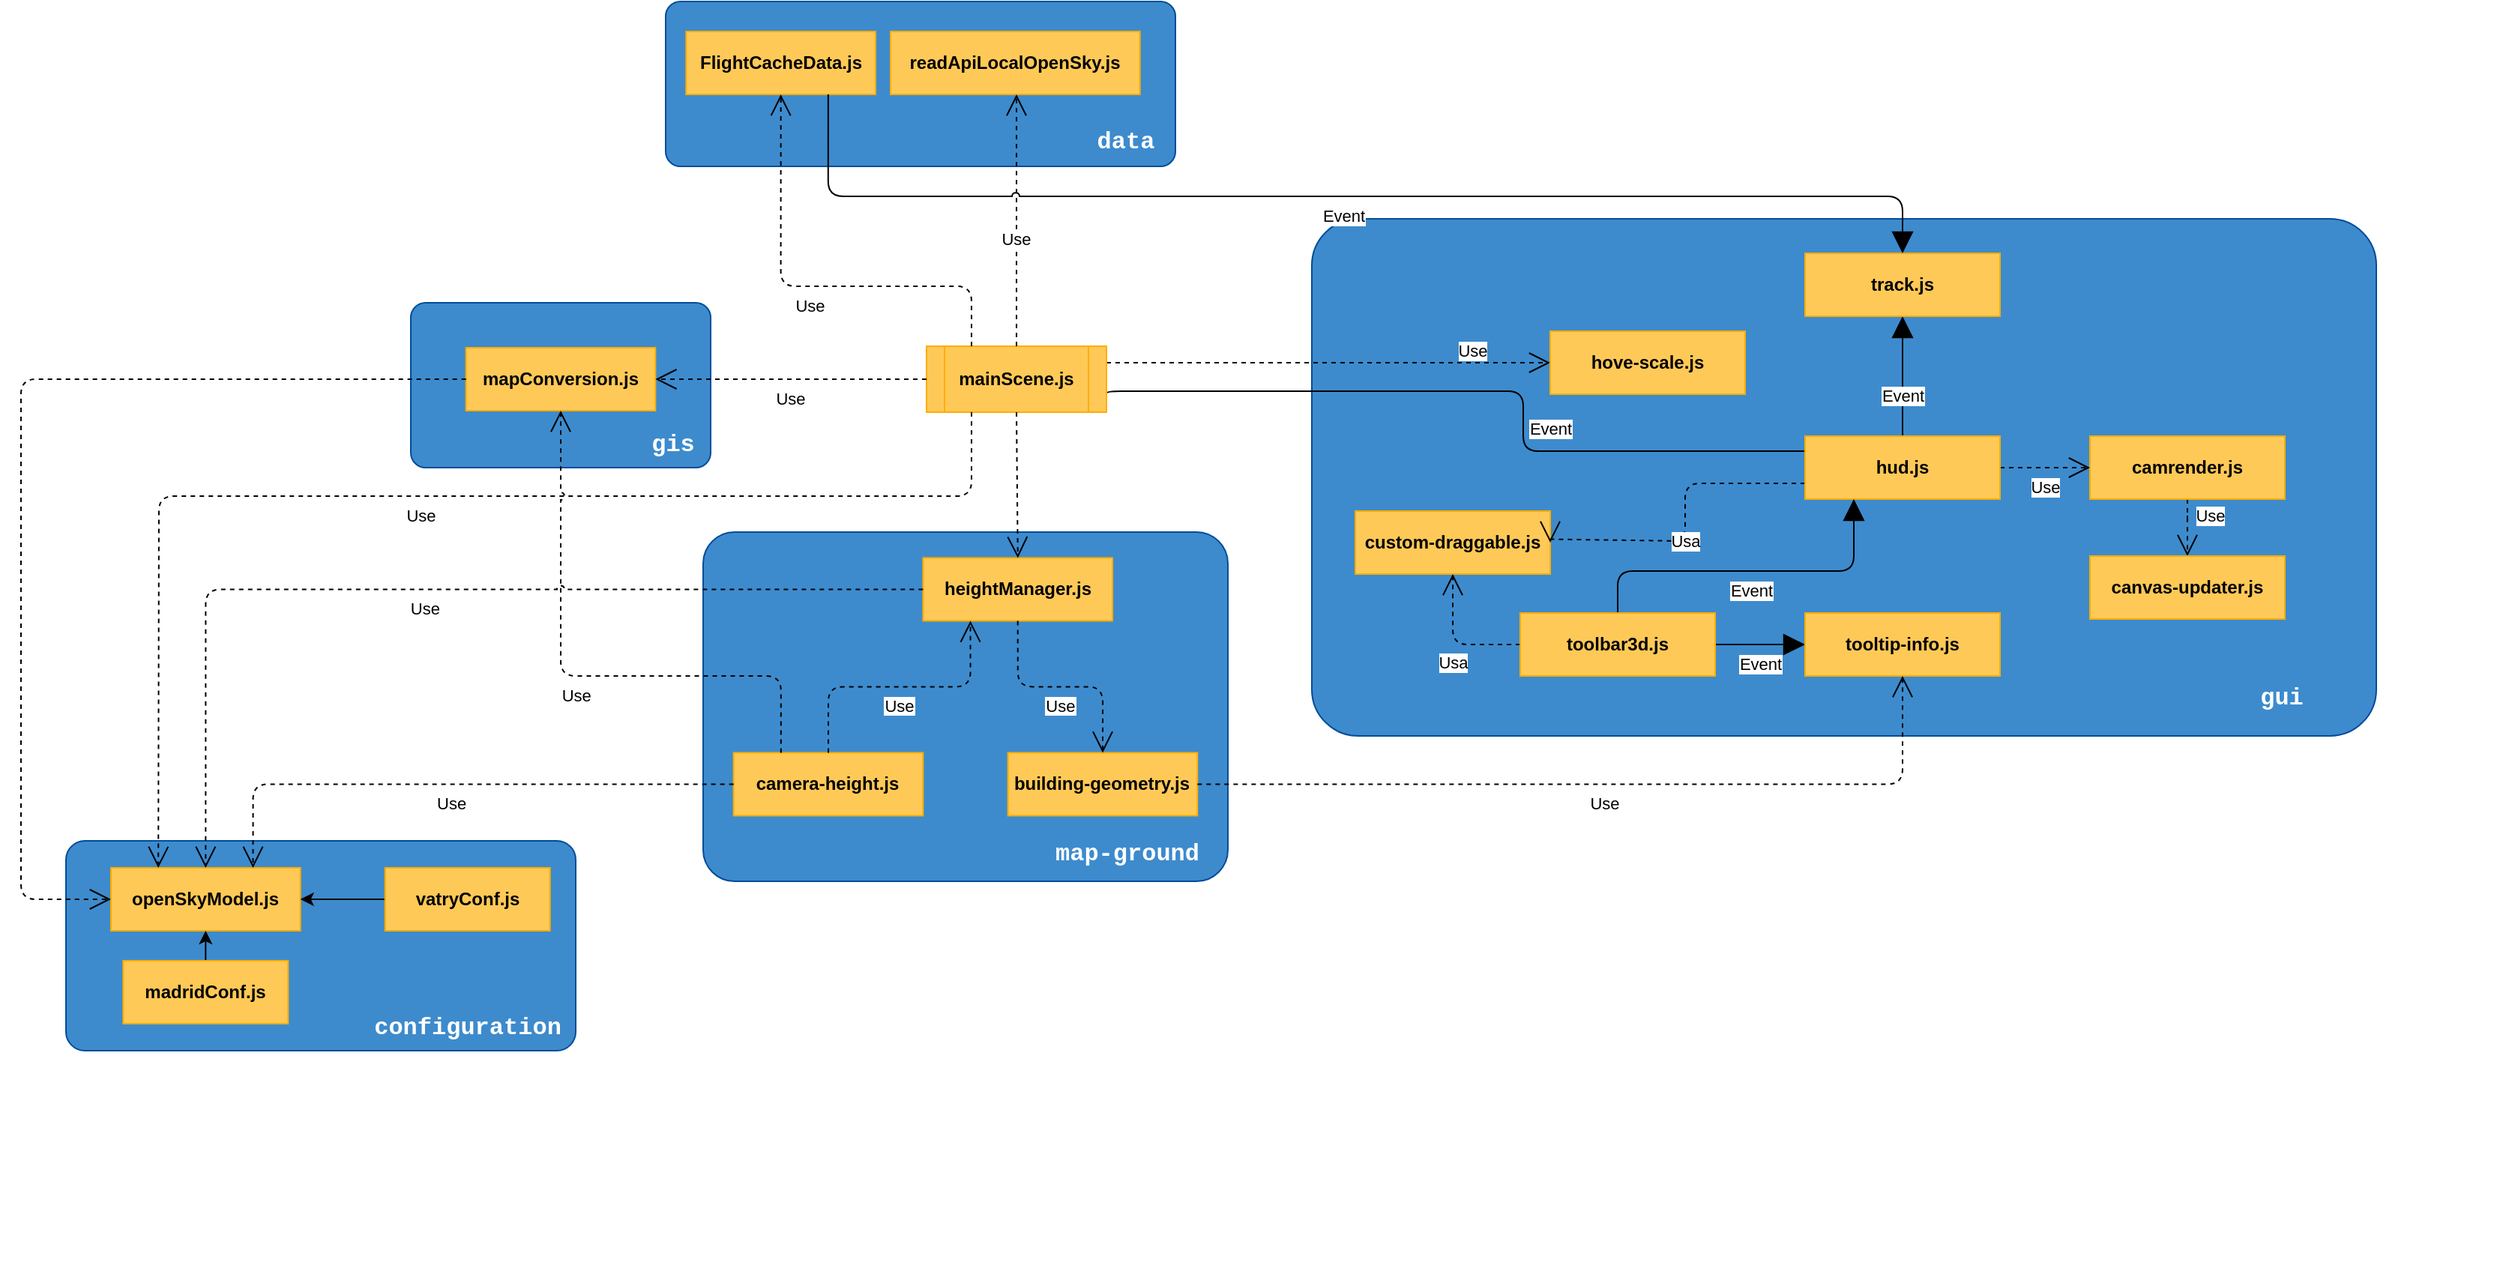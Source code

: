 <mxfile version="21.3.2" type="github">
  <diagram name="Página-1" id="MT6m2zrHwECblgyKmkDN">
    <mxGraphModel dx="3217" dy="1543" grid="1" gridSize="10" guides="1" tooltips="1" connect="1" arrows="1" fold="1" page="1" pageScale="1" pageWidth="827" pageHeight="1169" math="0" shadow="0">
      <root>
        <mxCell id="0" />
        <mxCell id="1" parent="0" />
        <mxCell id="cEreoVwPH2V9dTDcCDwE-48" value="" style="group" vertex="1" connectable="0" parent="1">
          <mxGeometry x="611" y="375" width="710" height="690" as="geometry" />
        </mxCell>
        <mxCell id="cEreoVwPH2V9dTDcCDwE-49" value="" style="rounded=1;whiteSpace=wrap;html=1;fillColor=#3D8BCD;arcSize=9;strokeColor=#004C99;" vertex="1" parent="cEreoVwPH2V9dTDcCDwE-48">
          <mxGeometry width="710" height="345" as="geometry" />
        </mxCell>
        <mxCell id="cEreoVwPH2V9dTDcCDwE-50" value="&lt;font color=&quot;#ffffff&quot;&gt;&lt;span style=&quot;font-size: 16px;&quot;&gt;gui&lt;/span&gt;&lt;/font&gt;" style="text;html=1;strokeColor=none;fillColor=none;align=center;verticalAlign=middle;whiteSpace=wrap;rounded=0;fontStyle=1;fontSize=14;fontFamily=Courier New;" vertex="1" parent="cEreoVwPH2V9dTDcCDwE-48">
          <mxGeometry x="503.086" y="288.192" width="288.082" height="62.727" as="geometry" />
        </mxCell>
        <mxCell id="cEreoVwPH2V9dTDcCDwE-4" value="" style="group" vertex="1" connectable="0" parent="1">
          <mxGeometry x="180" y="230" width="340" height="220" as="geometry" />
        </mxCell>
        <mxCell id="cEreoVwPH2V9dTDcCDwE-5" value="" style="rounded=1;whiteSpace=wrap;html=1;fillColor=#3D8BCD;arcSize=9;strokeColor=#004C99;" vertex="1" parent="cEreoVwPH2V9dTDcCDwE-4">
          <mxGeometry width="340" height="110" as="geometry" />
        </mxCell>
        <mxCell id="cEreoVwPH2V9dTDcCDwE-6" value="&lt;font color=&quot;#ffffff&quot;&gt;&lt;span style=&quot;font-size: 16px;&quot;&gt;data&lt;/span&gt;&lt;/font&gt;" style="text;html=1;strokeColor=none;fillColor=none;align=center;verticalAlign=middle;whiteSpace=wrap;rounded=0;fontStyle=1;fontSize=14;fontFamily=Courier New;" vertex="1" parent="cEreoVwPH2V9dTDcCDwE-4">
          <mxGeometry x="273.004" y="84" width="68.241" height="20" as="geometry" />
        </mxCell>
        <mxCell id="cEreoVwPH2V9dTDcCDwE-7" value="FlightCacheData.js" style="whiteSpace=wrap;html=1;align=center;fillColor=#FFC957;strokeColor=#FFAD00;fontStyle=1" vertex="1" parent="cEreoVwPH2V9dTDcCDwE-4">
          <mxGeometry x="13.65" y="20" width="126.35" height="42" as="geometry" />
        </mxCell>
        <mxCell id="cEreoVwPH2V9dTDcCDwE-12" value="readApiLocalOpenSky.js" style="whiteSpace=wrap;html=1;align=center;fillColor=#FFC957;strokeColor=#FFAD00;fontStyle=1" vertex="1" parent="cEreoVwPH2V9dTDcCDwE-4">
          <mxGeometry x="150" y="20" width="166.35" height="42" as="geometry" />
        </mxCell>
        <mxCell id="cEreoVwPH2V9dTDcCDwE-70" value="Event" style="edgeStyle=orthogonalEdgeStyle;shape=connector;rounded=1;orthogonalLoop=1;jettySize=auto;elbow=vertical;html=1;exitX=1;exitY=0.75;exitDx=0;exitDy=0;entryX=0;entryY=0.25;entryDx=0;entryDy=0;labelBackgroundColor=default;strokeColor=default;fontFamily=Helvetica;fontSize=11;fontColor=default;endArrow=block;endSize=12;verticalAlign=top;jumpStyle=arc;jumpSize=5;" edge="1" parent="1" source="cEreoVwPH2V9dTDcCDwE-2" target="cEreoVwPH2V9dTDcCDwE-60">
          <mxGeometry x="-0.045" y="28" relative="1" as="geometry">
            <Array as="points">
              <mxPoint x="474" y="490" />
              <mxPoint x="752" y="490" />
              <mxPoint x="752" y="530" />
              <mxPoint x="1040" y="530" />
            </Array>
            <mxPoint as="offset" />
          </mxGeometry>
        </mxCell>
        <mxCell id="cEreoVwPH2V9dTDcCDwE-79" value="Use" style="edgeStyle=orthogonalEdgeStyle;shape=connector;rounded=1;jumpStyle=arc;jumpSize=5;orthogonalLoop=1;jettySize=auto;html=1;exitX=1;exitY=0.25;exitDx=0;exitDy=0;entryX=0;entryY=0.5;entryDx=0;entryDy=0;shadow=0;dashed=1;labelBackgroundColor=default;labelBorderColor=none;strokeColor=default;fontFamily=Helvetica;fontSize=11;fontColor=default;endArrow=open;endSize=12;verticalAlign=top;" edge="1" parent="1" source="cEreoVwPH2V9dTDcCDwE-2" target="cEreoVwPH2V9dTDcCDwE-59">
          <mxGeometry x="0.646" y="21" relative="1" as="geometry">
            <mxPoint as="offset" />
          </mxGeometry>
        </mxCell>
        <UserObject label="mainScene.js" link="gross_discount" id="cEreoVwPH2V9dTDcCDwE-2">
          <mxCell style="shape=process;whiteSpace=wrap;html=1;backgroundOutline=1;fillColor=#FFC957;strokeColor=#FFAD00;fontStyle=1" vertex="1" parent="1">
            <mxGeometry x="354" y="460" width="120" height="44" as="geometry" />
          </mxCell>
        </UserObject>
        <mxCell id="cEreoVwPH2V9dTDcCDwE-14" value="Use" style="endArrow=open;endSize=12;dashed=1;rounded=1;entryX=0.5;entryY=1;entryDx=0;entryDy=0;exitX=0.5;exitY=0;exitDx=0;exitDy=0;edgeStyle=orthogonalEdgeStyle;jumpStyle=arc;jumpSize=5;fontStyle=0;fontSize=11;labelBackgroundColor=default;labelBorderColor=none;shadow=0;verticalAlign=top;horizontal=1;" edge="1" parent="1" source="cEreoVwPH2V9dTDcCDwE-2" target="cEreoVwPH2V9dTDcCDwE-12">
          <mxGeometry width="160" relative="1" as="geometry">
            <mxPoint x="330" y="480" as="sourcePoint" />
            <mxPoint x="490" y="480" as="targetPoint" />
            <Array as="points">
              <mxPoint x="414" y="292" />
            </Array>
          </mxGeometry>
        </mxCell>
        <mxCell id="cEreoVwPH2V9dTDcCDwE-17" value="Use" style="endArrow=open;endSize=12;dashed=1;rounded=1;entryX=0.5;entryY=1;entryDx=0;entryDy=0;exitX=0.25;exitY=0;exitDx=0;exitDy=0;edgeStyle=orthogonalEdgeStyle;jumpStyle=arc;jumpSize=5;fontStyle=0;fontSize=11;labelBackgroundColor=default;labelBorderColor=none;shadow=0;verticalAlign=top;horizontal=1;" edge="1" parent="1" source="cEreoVwPH2V9dTDcCDwE-2" target="cEreoVwPH2V9dTDcCDwE-7">
          <mxGeometry width="160" relative="1" as="geometry">
            <mxPoint x="394" y="470" as="sourcePoint" />
            <mxPoint x="393" y="202" as="targetPoint" />
            <Array as="points">
              <mxPoint x="384" y="420" />
              <mxPoint x="257" y="420" />
            </Array>
          </mxGeometry>
        </mxCell>
        <mxCell id="cEreoVwPH2V9dTDcCDwE-18" value="" style="group" vertex="1" connectable="0" parent="1">
          <mxGeometry x="-220" y="790" width="340" height="280" as="geometry" />
        </mxCell>
        <mxCell id="cEreoVwPH2V9dTDcCDwE-19" value="" style="rounded=1;whiteSpace=wrap;html=1;fillColor=#3D8BCD;arcSize=9;strokeColor=#004C99;" vertex="1" parent="cEreoVwPH2V9dTDcCDwE-18">
          <mxGeometry width="340" height="140" as="geometry" />
        </mxCell>
        <mxCell id="cEreoVwPH2V9dTDcCDwE-20" value="&lt;font color=&quot;#ffffff&quot;&gt;&lt;span style=&quot;font-size: 16px;&quot;&gt;configuration&lt;/span&gt;&lt;/font&gt;" style="text;html=1;strokeColor=none;fillColor=none;align=center;verticalAlign=middle;whiteSpace=wrap;rounded=0;fontStyle=1;fontSize=14;fontFamily=Courier New;" vertex="1" parent="cEreoVwPH2V9dTDcCDwE-18">
          <mxGeometry x="233.754" y="112.548" width="68.241" height="25.455" as="geometry" />
        </mxCell>
        <mxCell id="cEreoVwPH2V9dTDcCDwE-21" value="openSkyModel.js" style="whiteSpace=wrap;html=1;align=center;fillColor=#FFC957;strokeColor=#FFAD00;fontStyle=1" vertex="1" parent="cEreoVwPH2V9dTDcCDwE-18">
          <mxGeometry x="30" y="18.0" width="126.35" height="42" as="geometry" />
        </mxCell>
        <mxCell id="cEreoVwPH2V9dTDcCDwE-25" value="" style="edgeStyle=orthogonalEdgeStyle;rounded=1;orthogonalLoop=1;jettySize=auto;exitX=0.5;exitY=0;exitDx=0;exitDy=0;entryX=0.5;entryY=1;entryDx=0;entryDy=0;jumpStyle=arc;jumpSize=5;fontStyle=0;fontSize=11;labelBackgroundColor=default;labelBorderColor=none;shadow=0;verticalAlign=top;horizontal=1;" edge="1" parent="cEreoVwPH2V9dTDcCDwE-18" source="cEreoVwPH2V9dTDcCDwE-22" target="cEreoVwPH2V9dTDcCDwE-21">
          <mxGeometry relative="1" as="geometry" />
        </mxCell>
        <mxCell id="cEreoVwPH2V9dTDcCDwE-22" value="madridConf.js" style="whiteSpace=wrap;html=1;align=center;fillColor=#FFC957;strokeColor=#FFAD00;fontStyle=1" vertex="1" parent="cEreoVwPH2V9dTDcCDwE-18">
          <mxGeometry x="38.17" y="80" width="110" height="42" as="geometry" />
        </mxCell>
        <mxCell id="cEreoVwPH2V9dTDcCDwE-24" value="" style="rounded=1;orthogonalLoop=1;jettySize=auto;entryX=1;entryY=0.5;entryDx=0;entryDy=0;jumpStyle=arc;jumpSize=5;fontStyle=0;fontSize=11;labelBackgroundColor=default;labelBorderColor=none;shadow=0;verticalAlign=top;horizontal=1;exitX=0;exitY=0.5;exitDx=0;exitDy=0;" edge="1" parent="cEreoVwPH2V9dTDcCDwE-18" source="cEreoVwPH2V9dTDcCDwE-23" target="cEreoVwPH2V9dTDcCDwE-21">
          <mxGeometry relative="1" as="geometry" />
        </mxCell>
        <mxCell id="cEreoVwPH2V9dTDcCDwE-23" value="vatryConf.js" style="whiteSpace=wrap;html=1;align=center;fillColor=#FFC957;strokeColor=#FFAD00;fontStyle=1" vertex="1" parent="cEreoVwPH2V9dTDcCDwE-18">
          <mxGeometry x="212.88" y="18" width="110" height="42" as="geometry" />
        </mxCell>
        <mxCell id="cEreoVwPH2V9dTDcCDwE-26" value="Use" style="endArrow=open;endSize=12;dashed=1;rounded=1;exitX=0.25;exitY=1;exitDx=0;exitDy=0;edgeStyle=orthogonalEdgeStyle;jumpStyle=arc;jumpSize=5;fontStyle=0;fontSize=11;labelBackgroundColor=default;labelBorderColor=none;shadow=0;verticalAlign=top;horizontal=1;entryX=0.25;entryY=0;entryDx=0;entryDy=0;" edge="1" parent="1" source="cEreoVwPH2V9dTDcCDwE-2" target="cEreoVwPH2V9dTDcCDwE-21">
          <mxGeometry width="160" relative="1" as="geometry">
            <mxPoint x="394" y="470" as="sourcePoint" />
            <mxPoint x="393" y="202" as="targetPoint" />
            <Array as="points">
              <mxPoint x="384" y="560" />
              <mxPoint x="-158" y="560" />
              <mxPoint x="-158" y="720" />
            </Array>
          </mxGeometry>
        </mxCell>
        <mxCell id="cEreoVwPH2V9dTDcCDwE-27" value="" style="group" vertex="1" connectable="0" parent="1">
          <mxGeometry x="10" y="431" width="200" height="220" as="geometry" />
        </mxCell>
        <mxCell id="cEreoVwPH2V9dTDcCDwE-28" value="" style="rounded=1;whiteSpace=wrap;html=1;fillColor=#3D8BCD;arcSize=9;strokeColor=#004C99;" vertex="1" parent="cEreoVwPH2V9dTDcCDwE-27">
          <mxGeometry width="200" height="110" as="geometry" />
        </mxCell>
        <mxCell id="cEreoVwPH2V9dTDcCDwE-29" value="&lt;font color=&quot;#ffffff&quot;&gt;&lt;span style=&quot;font-size: 16px;&quot;&gt;gis&lt;/span&gt;&lt;/font&gt;" style="text;html=1;strokeColor=none;fillColor=none;align=center;verticalAlign=middle;whiteSpace=wrap;rounded=0;fontStyle=1;fontSize=14;fontFamily=Courier New;" vertex="1" parent="cEreoVwPH2V9dTDcCDwE-27">
          <mxGeometry x="155.297" y="85" width="40.142" height="20" as="geometry" />
        </mxCell>
        <mxCell id="cEreoVwPH2V9dTDcCDwE-30" value="mapConversion.js" style="whiteSpace=wrap;html=1;align=center;fillColor=#FFC957;strokeColor=#FFAD00;fontStyle=1" vertex="1" parent="cEreoVwPH2V9dTDcCDwE-27">
          <mxGeometry x="36.83" y="30" width="126.35" height="42" as="geometry" />
        </mxCell>
        <mxCell id="cEreoVwPH2V9dTDcCDwE-32" value="Use" style="endArrow=open;endSize=12;dashed=1;rounded=1;exitX=0;exitY=0.5;exitDx=0;exitDy=0;edgeStyle=orthogonalEdgeStyle;jumpStyle=arc;jumpSize=5;fontStyle=0;fontSize=11;labelBackgroundColor=default;labelBorderColor=none;shadow=0;verticalAlign=top;horizontal=1;" edge="1" parent="1" source="cEreoVwPH2V9dTDcCDwE-2" target="cEreoVwPH2V9dTDcCDwE-30">
          <mxGeometry width="160" relative="1" as="geometry">
            <mxPoint x="364" y="470" as="sourcePoint" />
            <mxPoint x="237" y="202" as="targetPoint" />
          </mxGeometry>
        </mxCell>
        <mxCell id="cEreoVwPH2V9dTDcCDwE-33" value="" style="group" vertex="1" connectable="0" parent="1">
          <mxGeometry x="205" y="584" width="350" height="466" as="geometry" />
        </mxCell>
        <mxCell id="cEreoVwPH2V9dTDcCDwE-34" value="" style="rounded=1;whiteSpace=wrap;html=1;fillColor=#3D8BCD;arcSize=9;strokeColor=#004C99;" vertex="1" parent="cEreoVwPH2V9dTDcCDwE-33">
          <mxGeometry width="350" height="233" as="geometry" />
        </mxCell>
        <mxCell id="cEreoVwPH2V9dTDcCDwE-35" value="&lt;font color=&quot;#ffffff&quot;&gt;&lt;span style=&quot;font-size: 16px;&quot;&gt;map-ground&lt;/span&gt;&lt;/font&gt;" style="text;html=1;strokeColor=none;fillColor=none;align=center;verticalAlign=middle;whiteSpace=wrap;rounded=0;fontStyle=1;fontSize=14;fontFamily=Courier New;" vertex="1" parent="cEreoVwPH2V9dTDcCDwE-33">
          <mxGeometry x="212.0" y="194.224" width="142.012" height="42.364" as="geometry" />
        </mxCell>
        <mxCell id="cEreoVwPH2V9dTDcCDwE-37" value="camera-height.js" style="whiteSpace=wrap;html=1;align=center;fillColor=#FFC957;strokeColor=#FFAD00;fontStyle=1" vertex="1" parent="cEreoVwPH2V9dTDcCDwE-33">
          <mxGeometry x="20.33" y="147.22" width="126.35" height="42" as="geometry" />
        </mxCell>
        <mxCell id="cEreoVwPH2V9dTDcCDwE-38" value="heightManager.js" style="whiteSpace=wrap;html=1;align=center;fillColor=#FFC957;strokeColor=#FFAD00;fontStyle=1" vertex="1" parent="cEreoVwPH2V9dTDcCDwE-33">
          <mxGeometry x="146.68" y="17.22" width="126.35" height="42" as="geometry" />
        </mxCell>
        <mxCell id="cEreoVwPH2V9dTDcCDwE-36" value="building-geometry.js" style="whiteSpace=wrap;html=1;align=center;fillColor=#FFC957;strokeColor=#FFAD00;fontStyle=1" vertex="1" parent="cEreoVwPH2V9dTDcCDwE-33">
          <mxGeometry x="203.33" y="147.22" width="126.35" height="42" as="geometry" />
        </mxCell>
        <mxCell id="cEreoVwPH2V9dTDcCDwE-39" value="Use" style="endArrow=open;endSize=12;dashed=1;rounded=1;exitX=0.5;exitY=1;exitDx=0;exitDy=0;edgeStyle=orthogonalEdgeStyle;entryX=0.5;entryY=0;entryDx=0;entryDy=0;jumpStyle=arc;jumpSize=5;fontStyle=0;fontSize=11;labelBackgroundColor=default;labelBorderColor=none;shadow=0;verticalAlign=top;horizontal=1;" edge="1" parent="cEreoVwPH2V9dTDcCDwE-33" source="cEreoVwPH2V9dTDcCDwE-38" target="cEreoVwPH2V9dTDcCDwE-36">
          <mxGeometry width="160" relative="1" as="geometry">
            <mxPoint x="-136.67" y="80.3" as="sourcePoint" />
            <mxPoint x="-317.67" y="80.3" as="targetPoint" />
          </mxGeometry>
        </mxCell>
        <mxCell id="cEreoVwPH2V9dTDcCDwE-41" value="Use" style="endArrow=open;endSize=12;dashed=1;rounded=1;exitX=0.5;exitY=0;exitDx=0;exitDy=0;edgeStyle=orthogonalEdgeStyle;entryX=0.25;entryY=1;entryDx=0;entryDy=0;jumpStyle=arc;jumpSize=5;fontStyle=0;fontSize=11;labelBackgroundColor=default;labelBorderColor=none;shadow=0;verticalAlign=top;horizontal=1;" edge="1" parent="cEreoVwPH2V9dTDcCDwE-33" source="cEreoVwPH2V9dTDcCDwE-37" target="cEreoVwPH2V9dTDcCDwE-38">
          <mxGeometry width="160" relative="1" as="geometry">
            <mxPoint x="240.33" y="69.22" as="sourcePoint" />
            <mxPoint x="240.33" y="124.22" as="targetPoint" />
          </mxGeometry>
        </mxCell>
        <mxCell id="cEreoVwPH2V9dTDcCDwE-42" value="Use" style="endArrow=open;endSize=12;dashed=1;rounded=1;edgeStyle=orthogonalEdgeStyle;entryX=0.75;entryY=0;entryDx=0;entryDy=0;exitX=0;exitY=0.5;exitDx=0;exitDy=0;jumpStyle=arc;jumpSize=5;fontStyle=0;fontSize=11;labelBackgroundColor=default;labelBorderColor=none;shadow=0;verticalAlign=top;horizontal=1;" edge="1" parent="1" source="cEreoVwPH2V9dTDcCDwE-37" target="cEreoVwPH2V9dTDcCDwE-21">
          <mxGeometry width="160" relative="1" as="geometry">
            <mxPoint x="850" y="660" as="sourcePoint" />
            <mxPoint x="1116" y="616" as="targetPoint" />
            <Array as="points">
              <mxPoint x="-95" y="752" />
            </Array>
          </mxGeometry>
        </mxCell>
        <mxCell id="cEreoVwPH2V9dTDcCDwE-43" value="Use" style="endArrow=open;endSize=12;dashed=1;rounded=1;edgeStyle=orthogonalEdgeStyle;entryX=0.5;entryY=1;entryDx=0;entryDy=0;exitX=0.25;exitY=0;exitDx=0;exitDy=0;jumpStyle=arc;jumpSize=5;fontStyle=0;fontSize=11;labelBackgroundColor=default;labelBorderColor=none;shadow=0;verticalAlign=top;horizontal=1;" edge="1" parent="1" source="cEreoVwPH2V9dTDcCDwE-37" target="cEreoVwPH2V9dTDcCDwE-30">
          <mxGeometry width="160" relative="1" as="geometry">
            <mxPoint x="869" y="770" as="sourcePoint" />
            <mxPoint x="665" y="237" as="targetPoint" />
            <Array as="points">
              <mxPoint x="257" y="680" />
              <mxPoint x="110" y="680" />
            </Array>
          </mxGeometry>
        </mxCell>
        <mxCell id="cEreoVwPH2V9dTDcCDwE-45" value="Use" style="endArrow=open;endSize=12;dashed=1;rounded=1;edgeStyle=orthogonalEdgeStyle;entryX=0.5;entryY=0;entryDx=0;entryDy=0;exitX=0;exitY=0.5;exitDx=0;exitDy=0;jumpStyle=arc;jumpSize=5;fontStyle=0;fontSize=11;labelBackgroundColor=default;labelBorderColor=none;shadow=0;verticalAlign=top;horizontal=1;" edge="1" parent="1" source="cEreoVwPH2V9dTDcCDwE-38" target="cEreoVwPH2V9dTDcCDwE-21">
          <mxGeometry width="160" relative="1" as="geometry">
            <mxPoint x="422" y="757" as="sourcePoint" />
            <mxPoint x="655" y="237" as="targetPoint" />
            <Array as="points">
              <mxPoint x="-127" y="622" />
            </Array>
          </mxGeometry>
        </mxCell>
        <mxCell id="cEreoVwPH2V9dTDcCDwE-46" value="" style="edgeStyle=orthogonalEdgeStyle;shape=connector;rounded=1;orthogonalLoop=1;jettySize=auto;exitX=0;exitY=0.5;exitDx=0;exitDy=0;entryX=0;entryY=0.5;entryDx=0;entryDy=0;dashed=1;labelBackgroundColor=default;strokeColor=default;fontFamily=Helvetica;fontSize=11;fontColor=default;endArrow=open;endSize=12;jumpStyle=arc;jumpSize=5;fontStyle=0;labelBorderColor=none;shadow=0;verticalAlign=top;horizontal=1;" edge="1" parent="1" source="cEreoVwPH2V9dTDcCDwE-30" target="cEreoVwPH2V9dTDcCDwE-21">
          <mxGeometry relative="1" as="geometry">
            <Array as="points">
              <mxPoint x="-250" y="482" />
              <mxPoint x="-250" y="829" />
            </Array>
          </mxGeometry>
        </mxCell>
        <mxCell id="cEreoVwPH2V9dTDcCDwE-47" value="" style="edgeStyle=orthogonalEdgeStyle;shape=connector;rounded=1;orthogonalLoop=1;jettySize=auto;exitX=0.5;exitY=1;exitDx=0;exitDy=0;dashed=1;labelBackgroundColor=default;strokeColor=default;fontFamily=Helvetica;fontSize=11;fontColor=default;endArrow=open;endSize=12;fontStyle=0;labelBorderColor=none;shadow=0;verticalAlign=top;horizontal=1;jumpStyle=arc;jumpSize=5;" edge="1" parent="1" source="cEreoVwPH2V9dTDcCDwE-2" target="cEreoVwPH2V9dTDcCDwE-38">
          <mxGeometry relative="1" as="geometry" />
        </mxCell>
        <mxCell id="cEreoVwPH2V9dTDcCDwE-75" value="Use" style="edgeStyle=orthogonalEdgeStyle;shape=connector;rounded=1;jumpStyle=arc;jumpSize=5;orthogonalLoop=1;jettySize=auto;html=1;exitX=0.5;exitY=1;exitDx=0;exitDy=0;shadow=0;dashed=1;labelBackgroundColor=default;labelBorderColor=none;strokeColor=default;fontFamily=Helvetica;fontSize=11;fontColor=default;endArrow=open;endSize=12;verticalAlign=top;" edge="1" parent="1" source="cEreoVwPH2V9dTDcCDwE-56" target="cEreoVwPH2V9dTDcCDwE-57">
          <mxGeometry x="-1" y="15" relative="1" as="geometry">
            <mxPoint y="-2" as="offset" />
          </mxGeometry>
        </mxCell>
        <mxCell id="cEreoVwPH2V9dTDcCDwE-56" value="camrender.js" style="whiteSpace=wrap;html=1;align=center;fillColor=#FFC957;strokeColor=#FFAD00;fontStyle=1" vertex="1" parent="1">
          <mxGeometry x="1130" y="520" width="130" height="42" as="geometry" />
        </mxCell>
        <mxCell id="cEreoVwPH2V9dTDcCDwE-57" value="canvas-updater.js" style="whiteSpace=wrap;html=1;align=center;fillColor=#FFC957;strokeColor=#FFAD00;fontStyle=1" vertex="1" parent="1">
          <mxGeometry x="1130" y="600" width="130" height="42" as="geometry" />
        </mxCell>
        <mxCell id="cEreoVwPH2V9dTDcCDwE-58" value="custom-draggable.js" style="whiteSpace=wrap;html=1;align=center;fillColor=#FFC957;strokeColor=#FFAD00;fontStyle=1" vertex="1" parent="1">
          <mxGeometry x="640" y="570" width="130" height="42" as="geometry" />
        </mxCell>
        <mxCell id="cEreoVwPH2V9dTDcCDwE-59" value="hove-scale.js" style="whiteSpace=wrap;html=1;align=center;fillColor=#FFC957;strokeColor=#FFAD00;fontStyle=1" vertex="1" parent="1">
          <mxGeometry x="770" y="450" width="130" height="42" as="geometry" />
        </mxCell>
        <mxCell id="cEreoVwPH2V9dTDcCDwE-71" value="Event" style="edgeStyle=orthogonalEdgeStyle;shape=connector;rounded=1;orthogonalLoop=1;jettySize=auto;html=1;exitX=0.5;exitY=0;exitDx=0;exitDy=0;labelBackgroundColor=default;strokeColor=default;fontFamily=Helvetica;fontSize=11;fontColor=default;endArrow=block;endSize=12;elbow=vertical;verticalAlign=top;jumpStyle=arc;jumpSize=5;" edge="1" parent="1" source="cEreoVwPH2V9dTDcCDwE-60" target="cEreoVwPH2V9dTDcCDwE-64">
          <mxGeometry relative="1" as="geometry">
            <mxPoint as="offset" />
          </mxGeometry>
        </mxCell>
        <mxCell id="cEreoVwPH2V9dTDcCDwE-76" value="Use" style="edgeStyle=orthogonalEdgeStyle;shape=connector;rounded=1;jumpStyle=arc;jumpSize=5;orthogonalLoop=1;jettySize=auto;html=1;exitX=1;exitY=0.5;exitDx=0;exitDy=0;entryX=0;entryY=0.5;entryDx=0;entryDy=0;shadow=0;dashed=1;labelBackgroundColor=default;labelBorderColor=none;strokeColor=default;fontFamily=Helvetica;fontSize=11;fontColor=default;endArrow=open;endSize=12;verticalAlign=top;" edge="1" parent="1" source="cEreoVwPH2V9dTDcCDwE-60" target="cEreoVwPH2V9dTDcCDwE-56">
          <mxGeometry relative="1" as="geometry" />
        </mxCell>
        <mxCell id="cEreoVwPH2V9dTDcCDwE-82" value="Usa" style="edgeStyle=orthogonalEdgeStyle;shape=connector;rounded=1;jumpStyle=arc;jumpSize=5;orthogonalLoop=1;jettySize=auto;html=1;exitX=0;exitY=0.75;exitDx=0;exitDy=0;entryX=1;entryY=0.5;entryDx=0;entryDy=0;shadow=0;dashed=1;labelBackgroundColor=default;labelBorderColor=none;strokeColor=default;fontFamily=Helvetica;fontSize=11;fontColor=default;endArrow=open;endSize=12;verticalAlign=top;" edge="1" parent="1" source="cEreoVwPH2V9dTDcCDwE-60" target="cEreoVwPH2V9dTDcCDwE-58">
          <mxGeometry relative="1" as="geometry">
            <Array as="points">
              <mxPoint x="860" y="551" />
              <mxPoint x="860" y="590" />
              <mxPoint x="770" y="590" />
            </Array>
          </mxGeometry>
        </mxCell>
        <mxCell id="cEreoVwPH2V9dTDcCDwE-60" value="hud.js" style="whiteSpace=wrap;html=1;align=center;fillColor=#FFC957;strokeColor=#FFAD00;fontStyle=1" vertex="1" parent="1">
          <mxGeometry x="940" y="520" width="130" height="42" as="geometry" />
        </mxCell>
        <mxCell id="cEreoVwPH2V9dTDcCDwE-73" value="Event" style="edgeStyle=orthogonalEdgeStyle;shape=connector;rounded=1;orthogonalLoop=1;jettySize=auto;html=1;entryX=0;entryY=0.5;entryDx=0;entryDy=0;labelBackgroundColor=default;strokeColor=default;fontFamily=Helvetica;fontSize=11;fontColor=default;endArrow=block;endSize=12;elbow=vertical;verticalAlign=top;jumpStyle=arc;jumpSize=5;" edge="1" parent="1" source="cEreoVwPH2V9dTDcCDwE-61" target="cEreoVwPH2V9dTDcCDwE-63">
          <mxGeometry relative="1" as="geometry" />
        </mxCell>
        <mxCell id="cEreoVwPH2V9dTDcCDwE-78" value="Event" style="edgeStyle=orthogonalEdgeStyle;shape=connector;rounded=1;orthogonalLoop=1;jettySize=auto;html=1;entryX=0.25;entryY=1;entryDx=0;entryDy=0;labelBackgroundColor=default;strokeColor=default;fontFamily=Helvetica;fontSize=11;fontColor=default;endArrow=block;endSize=12;elbow=vertical;exitX=0.5;exitY=0;exitDx=0;exitDy=0;verticalAlign=top;jumpStyle=arc;jumpSize=5;" edge="1" parent="1" source="cEreoVwPH2V9dTDcCDwE-61" target="cEreoVwPH2V9dTDcCDwE-60">
          <mxGeometry relative="1" as="geometry">
            <Array as="points">
              <mxPoint x="815" y="610" />
              <mxPoint x="973" y="610" />
            </Array>
          </mxGeometry>
        </mxCell>
        <mxCell id="cEreoVwPH2V9dTDcCDwE-83" value="Usa" style="edgeStyle=orthogonalEdgeStyle;shape=connector;rounded=1;jumpStyle=arc;jumpSize=5;orthogonalLoop=1;jettySize=auto;html=1;exitX=0;exitY=0.5;exitDx=0;exitDy=0;entryX=0.5;entryY=1;entryDx=0;entryDy=0;shadow=0;dashed=1;labelBackgroundColor=default;labelBorderColor=none;strokeColor=default;fontFamily=Helvetica;fontSize=11;fontColor=default;endArrow=open;endSize=12;verticalAlign=top;" edge="1" parent="1" source="cEreoVwPH2V9dTDcCDwE-61" target="cEreoVwPH2V9dTDcCDwE-58">
          <mxGeometry relative="1" as="geometry" />
        </mxCell>
        <mxCell id="cEreoVwPH2V9dTDcCDwE-61" value="toolbar3d.js" style="whiteSpace=wrap;html=1;align=center;fillColor=#FFC957;strokeColor=#FFAD00;fontStyle=1" vertex="1" parent="1">
          <mxGeometry x="750" y="638" width="130" height="42" as="geometry" />
        </mxCell>
        <mxCell id="cEreoVwPH2V9dTDcCDwE-63" value="tooltip-info.js" style="whiteSpace=wrap;html=1;align=center;fillColor=#FFC957;strokeColor=#FFAD00;fontStyle=1" vertex="1" parent="1">
          <mxGeometry x="940" y="638" width="130" height="42" as="geometry" />
        </mxCell>
        <mxCell id="cEreoVwPH2V9dTDcCDwE-64" value="track.js" style="whiteSpace=wrap;html=1;align=center;fillColor=#FFC957;strokeColor=#FFAD00;fontStyle=1" vertex="1" parent="1">
          <mxGeometry x="940" y="398" width="130" height="42" as="geometry" />
        </mxCell>
        <mxCell id="cEreoVwPH2V9dTDcCDwE-77" value="Use" style="edgeStyle=orthogonalEdgeStyle;shape=connector;rounded=1;jumpStyle=arc;jumpSize=5;orthogonalLoop=1;jettySize=auto;html=1;exitX=1;exitY=0.5;exitDx=0;exitDy=0;entryX=0.5;entryY=1;entryDx=0;entryDy=0;shadow=0;dashed=1;labelBackgroundColor=default;labelBorderColor=none;strokeColor=default;fontFamily=Helvetica;fontSize=11;fontColor=default;endArrow=open;endSize=12;verticalAlign=top;" edge="1" parent="1" source="cEreoVwPH2V9dTDcCDwE-36" target="cEreoVwPH2V9dTDcCDwE-63">
          <mxGeometry relative="1" as="geometry">
            <Array as="points">
              <mxPoint x="1005" y="752" />
            </Array>
          </mxGeometry>
        </mxCell>
        <mxCell id="cEreoVwPH2V9dTDcCDwE-81" value="Event" style="edgeStyle=orthogonalEdgeStyle;shape=connector;rounded=1;orthogonalLoop=1;jettySize=auto;html=1;exitX=0.75;exitY=1;exitDx=0;exitDy=0;labelBackgroundColor=default;strokeColor=default;fontFamily=Helvetica;fontSize=11;fontColor=default;endArrow=block;endSize=12;elbow=vertical;verticalAlign=top;jumpStyle=arc;jumpSize=5;entryX=0.5;entryY=0;entryDx=0;entryDy=0;" edge="1" parent="1" source="cEreoVwPH2V9dTDcCDwE-7" target="cEreoVwPH2V9dTDcCDwE-64">
          <mxGeometry relative="1" as="geometry">
            <Array as="points">
              <mxPoint x="288" y="360" />
              <mxPoint x="1005" y="360" />
            </Array>
          </mxGeometry>
        </mxCell>
      </root>
    </mxGraphModel>
  </diagram>
</mxfile>
